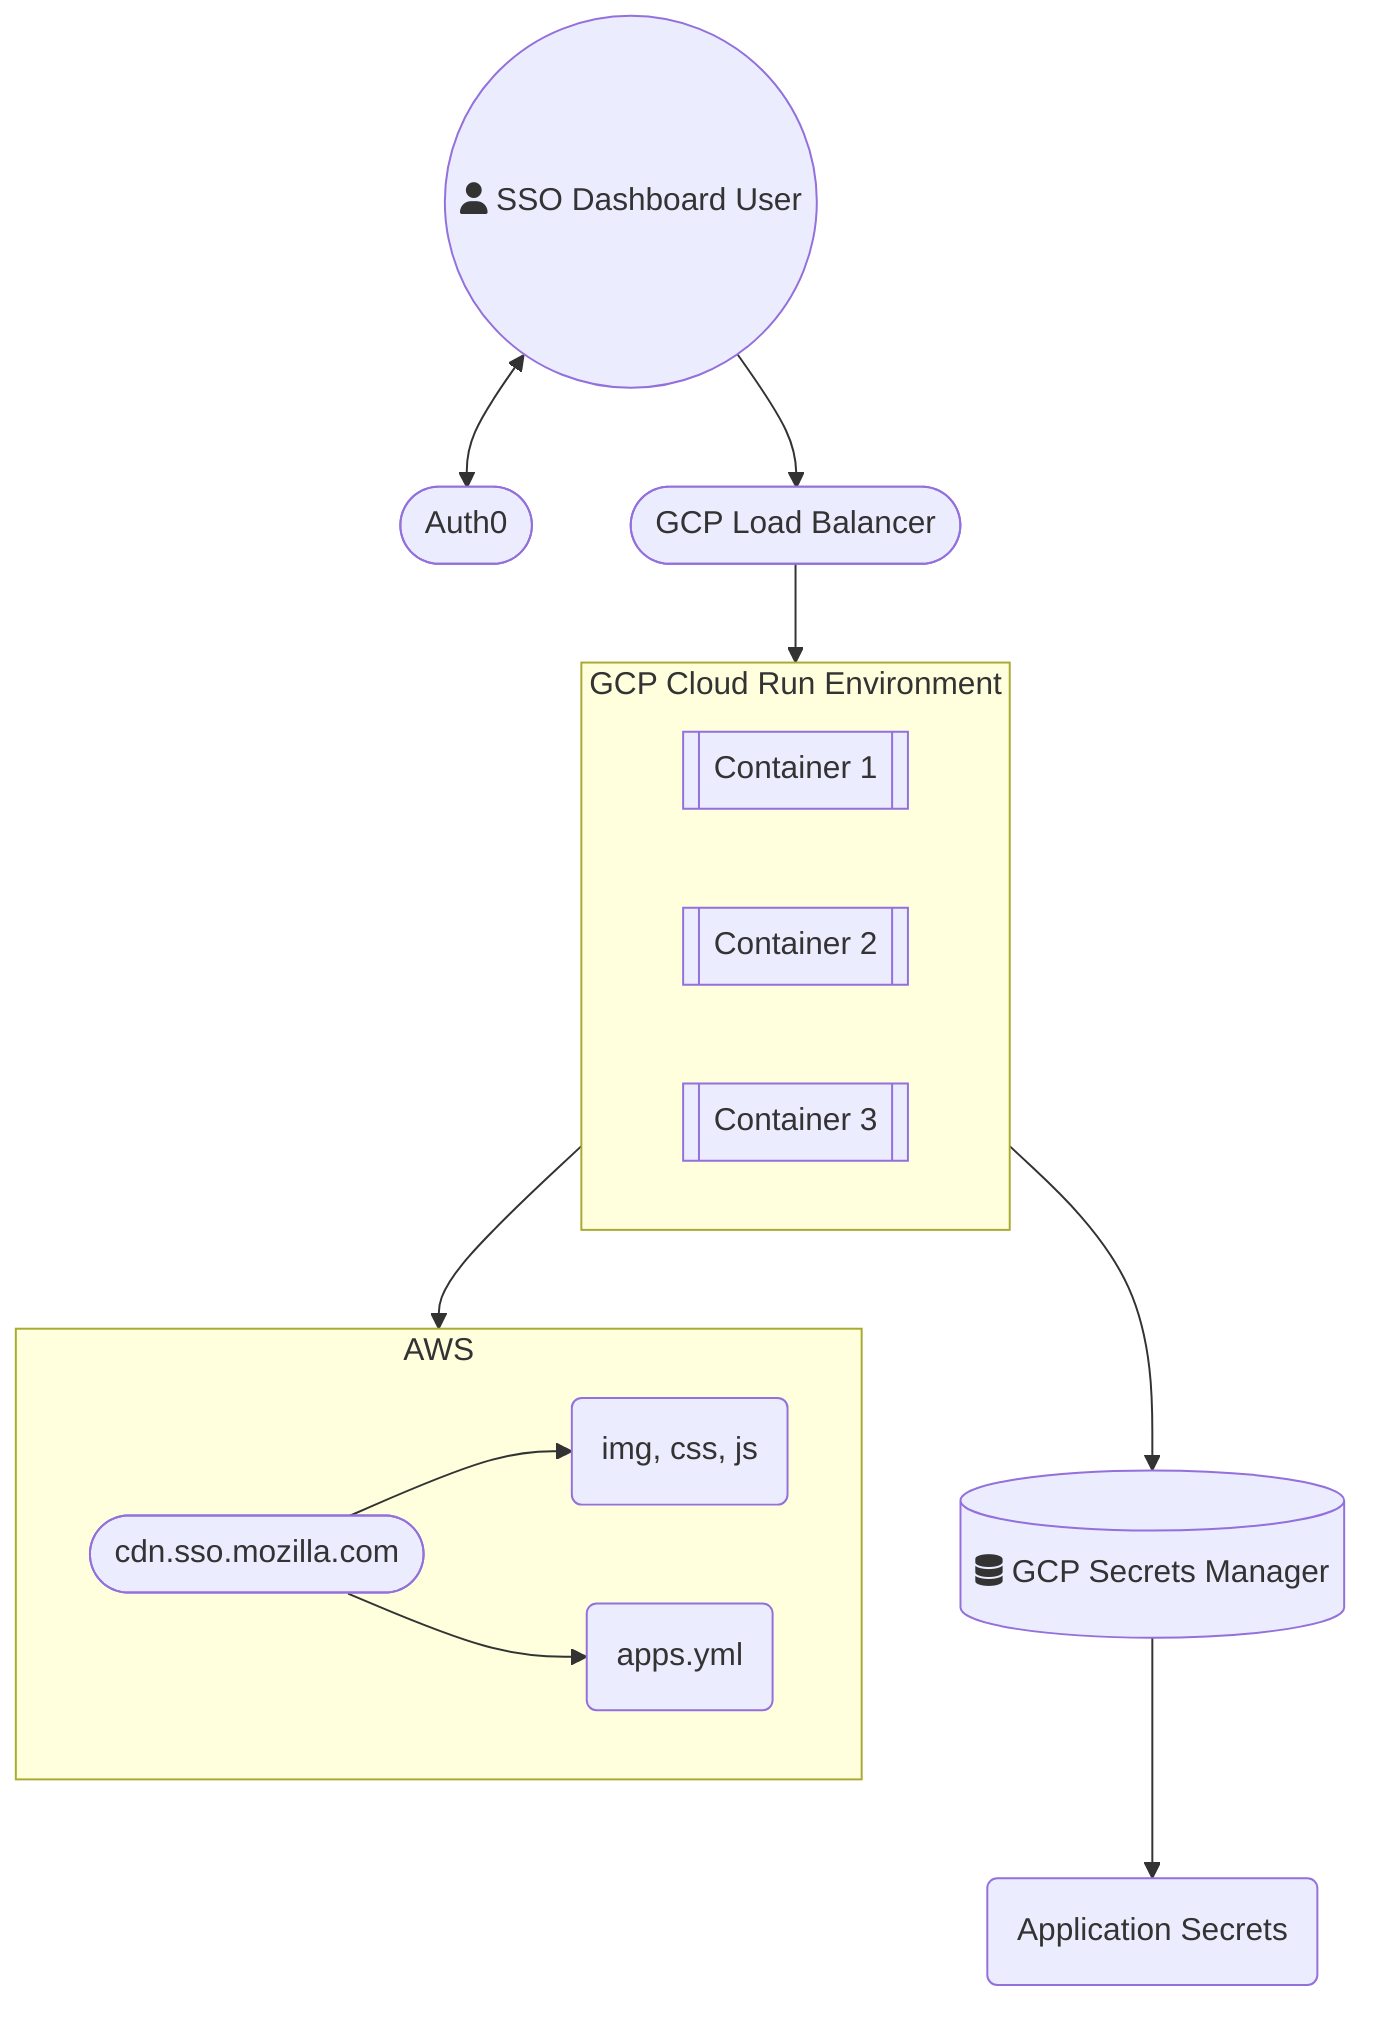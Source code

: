 graph TD

%% Define entites
user((fa:fa-user SSO Dashboard User))
idp([Auth0])
gcpLoadBalancer([GCP Load Balancer])
subgraph cloudrun [GCP Cloud Run Environment]
    gcpCloudRunContainer1[[Container 1]]
    gcpCloudRunContainer2[[Container 2]]
    gcpCloudRunContainer3[[Container 3]]
end
subgraph CloudFrontCDN [AWS]
    awsCDN([cdn.sso.mozilla.com])
    appImages(img, css, js)
    appAppsYaml(apps.yml)
end

gcpSecretsManager[(fa:fa-database GCP Secrets Manager)]
appSecrets(Application Secrets)

%% Define Flows
user <--> idp

user -->
gcpLoadBalancer -->
cloudrun -->
CloudFrontCDN

awsCDN --> appImages
awsCDN --> appAppsYaml

cloudrun -->
gcpSecretsManager -->
appSecrets